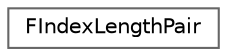 digraph "Graphical Class Hierarchy"
{
 // INTERACTIVE_SVG=YES
 // LATEX_PDF_SIZE
  bgcolor="transparent";
  edge [fontname=Helvetica,fontsize=10,labelfontname=Helvetica,labelfontsize=10];
  node [fontname=Helvetica,fontsize=10,shape=box,height=0.2,width=0.4];
  rankdir="LR";
  Node0 [id="Node000000",label="FIndexLengthPair",height=0.2,width=0.4,color="grey40", fillcolor="white", style="filled",URL="$dd/d68/structFIndexLengthPair.html",tooltip=" "];
}
